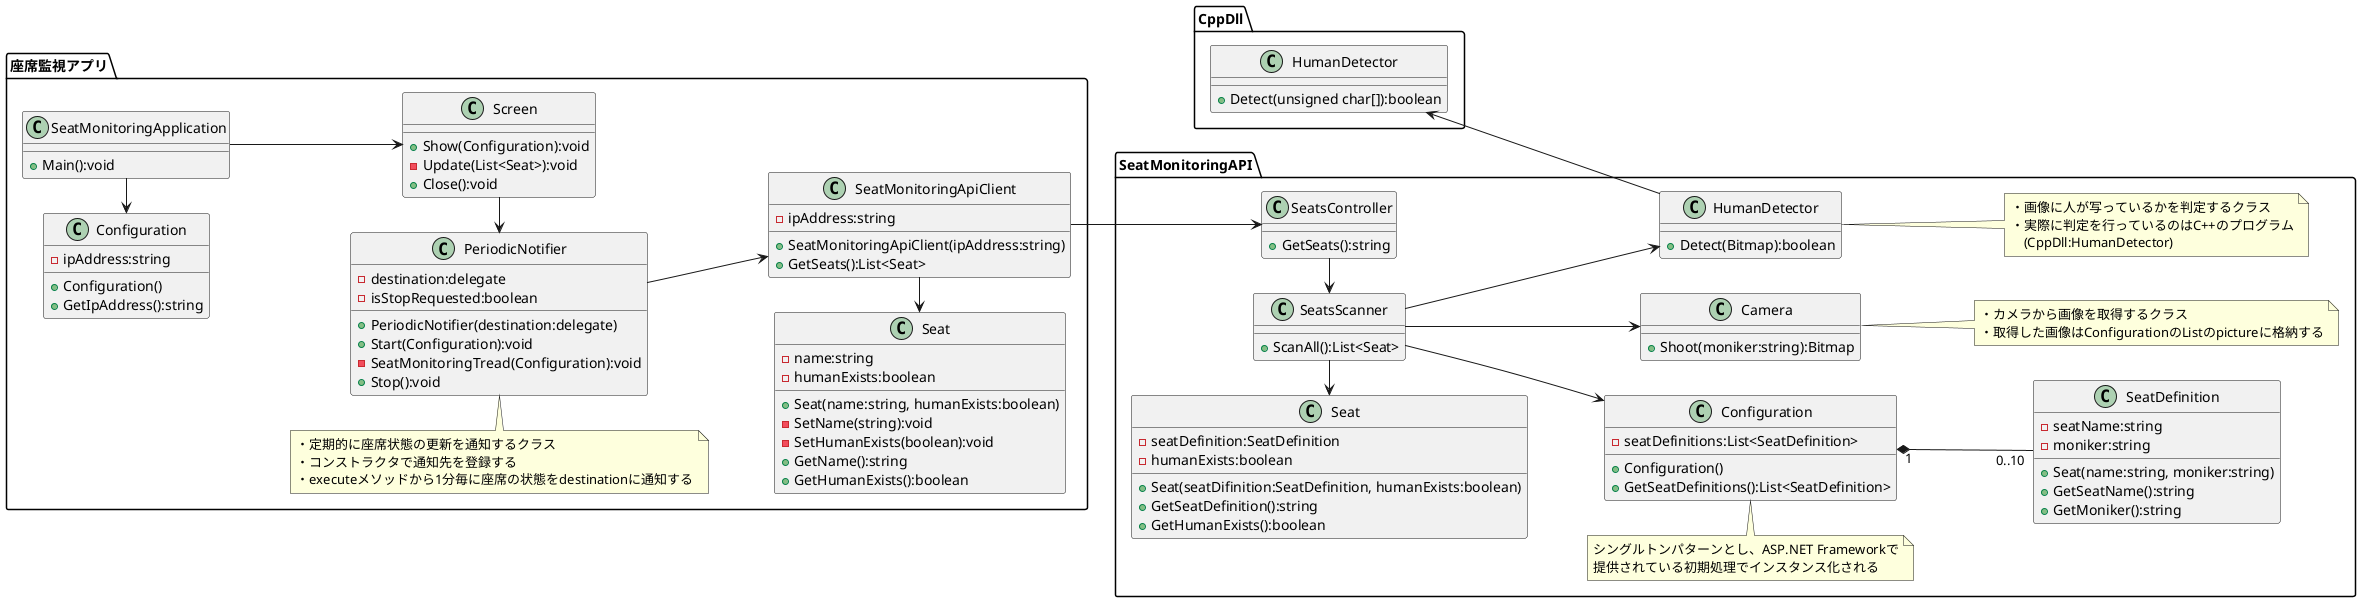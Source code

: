 @startuml クラス図
left to right direction

package 座席監視アプリ {
    class SeatMonitoringApplication {
        + Main():void
    }

    class "Configuration" as ClientConfiguration {
		'hostnameとかendpointとか
        - ipAddress:string 
        + Configuration()
        + GetIpAddress():string
    }

	class Screen {
        + Show(Configuration):void
        - Update(List<Seat>):void
		+ Close():void
    }

    class SeatMonitoringApiClient {
        - ipAddress:string
        + SeatMonitoringApiClient(ipAddress:string)
        + GetSeats():List<Seat>
    }

    class PeriodicNotifier {
        - destination:delegate
        - isStopRequested:boolean
        + PeriodicNotifier(destination:delegate)
        + Start(Configuration):void
        - SeatMonitoringTread(Configuration):void
        + Stop():void
    }
    note top of PeriodicNotifier
        ・定期的に座席状態の更新を通知するクラス
        ・コンストラクタで通知先を登録する
        ・executeメソッドから1分毎に座席の状態をdestinationに通知する
    end note

    class "Seat" as ClientSeat {
        - name:string
        - humanExists:boolean
        + Seat(name:string, humanExists:boolean)
        - SetName(string):void
        - SetHumanExists(boolean):void
        + GetName():string
        + GetHumanExists():boolean
    }
}

package SeatMonitoringAPI {
	class SeatsController {
        + GetSeats():string
    }

    class SeatsScanner {
        + ScanAll():List<Seat>
    }
    
    class "Configuration" as ServerConfiguration {
        - seatDefinitions:List<SeatDefinition>
        + Configuration()
        + GetSeatDefinitions():List<SeatDefinition>
    }
	note top of ServerConfiguration
		シングルトンパターンとし、ASP.NET Frameworkで
		提供されている初期処理でインスタンス化される
	end note

    class Camera {
        + Shoot(moniker:string):Bitmap
    }
    note right of Camera
        ・カメラから画像を取得するクラス
        ・取得した画像はConfigurationのListのpictureに格納する
    end note
    
    class "HumanDetector" as CsHumanDetector {
        + Detect(Bitmap):boolean
    }
    note right of CsHumanDetector
        ・画像に人が写っているかを判定するクラス
        ・実際に判定を行っているのはC++のプログラム
        　(CppDll:HumanDetector)
    end note

    class SeatDefinition {
        - seatName:string
        - moniker:string
        + Seat(name:string, moniker:string)
        + GetSeatName():string
        + GetMoniker():string
    }

    class Seat {
        - seatDefinition:SeatDefinition
        - humanExists:boolean
        + Seat(seatDifinition:SeatDefinition, humanExists:boolean)
        + GetSeatDefinition():string
        + GetHumanExists():boolean
    }
}

package CppDll {
    class "HumanDetector" as CppHumanDetector {
        + Detect(unsigned char[]):boolean
    }
}

SeatMonitoringApplication -left-> ClientConfiguration
SeatMonitoringApplication --> Screen
Screen -left-> PeriodicNotifier
PeriodicNotifier --> SeatMonitoringApiClient
SeatMonitoringApiClient -left-> ClientSeat
SeatMonitoringApiClient -down-> SeatsController
SeatsController -left-> SeatsScanner
ServerConfiguration "1"*-down-"0..10" SeatDefinition
SeatsScanner --> ServerConfiguration
SeatsScanner --> Camera
SeatsScanner --> CsHumanDetector
SeatsScanner -left-> Seat
CppHumanDetector <-- CsHumanDetector

@enduml
